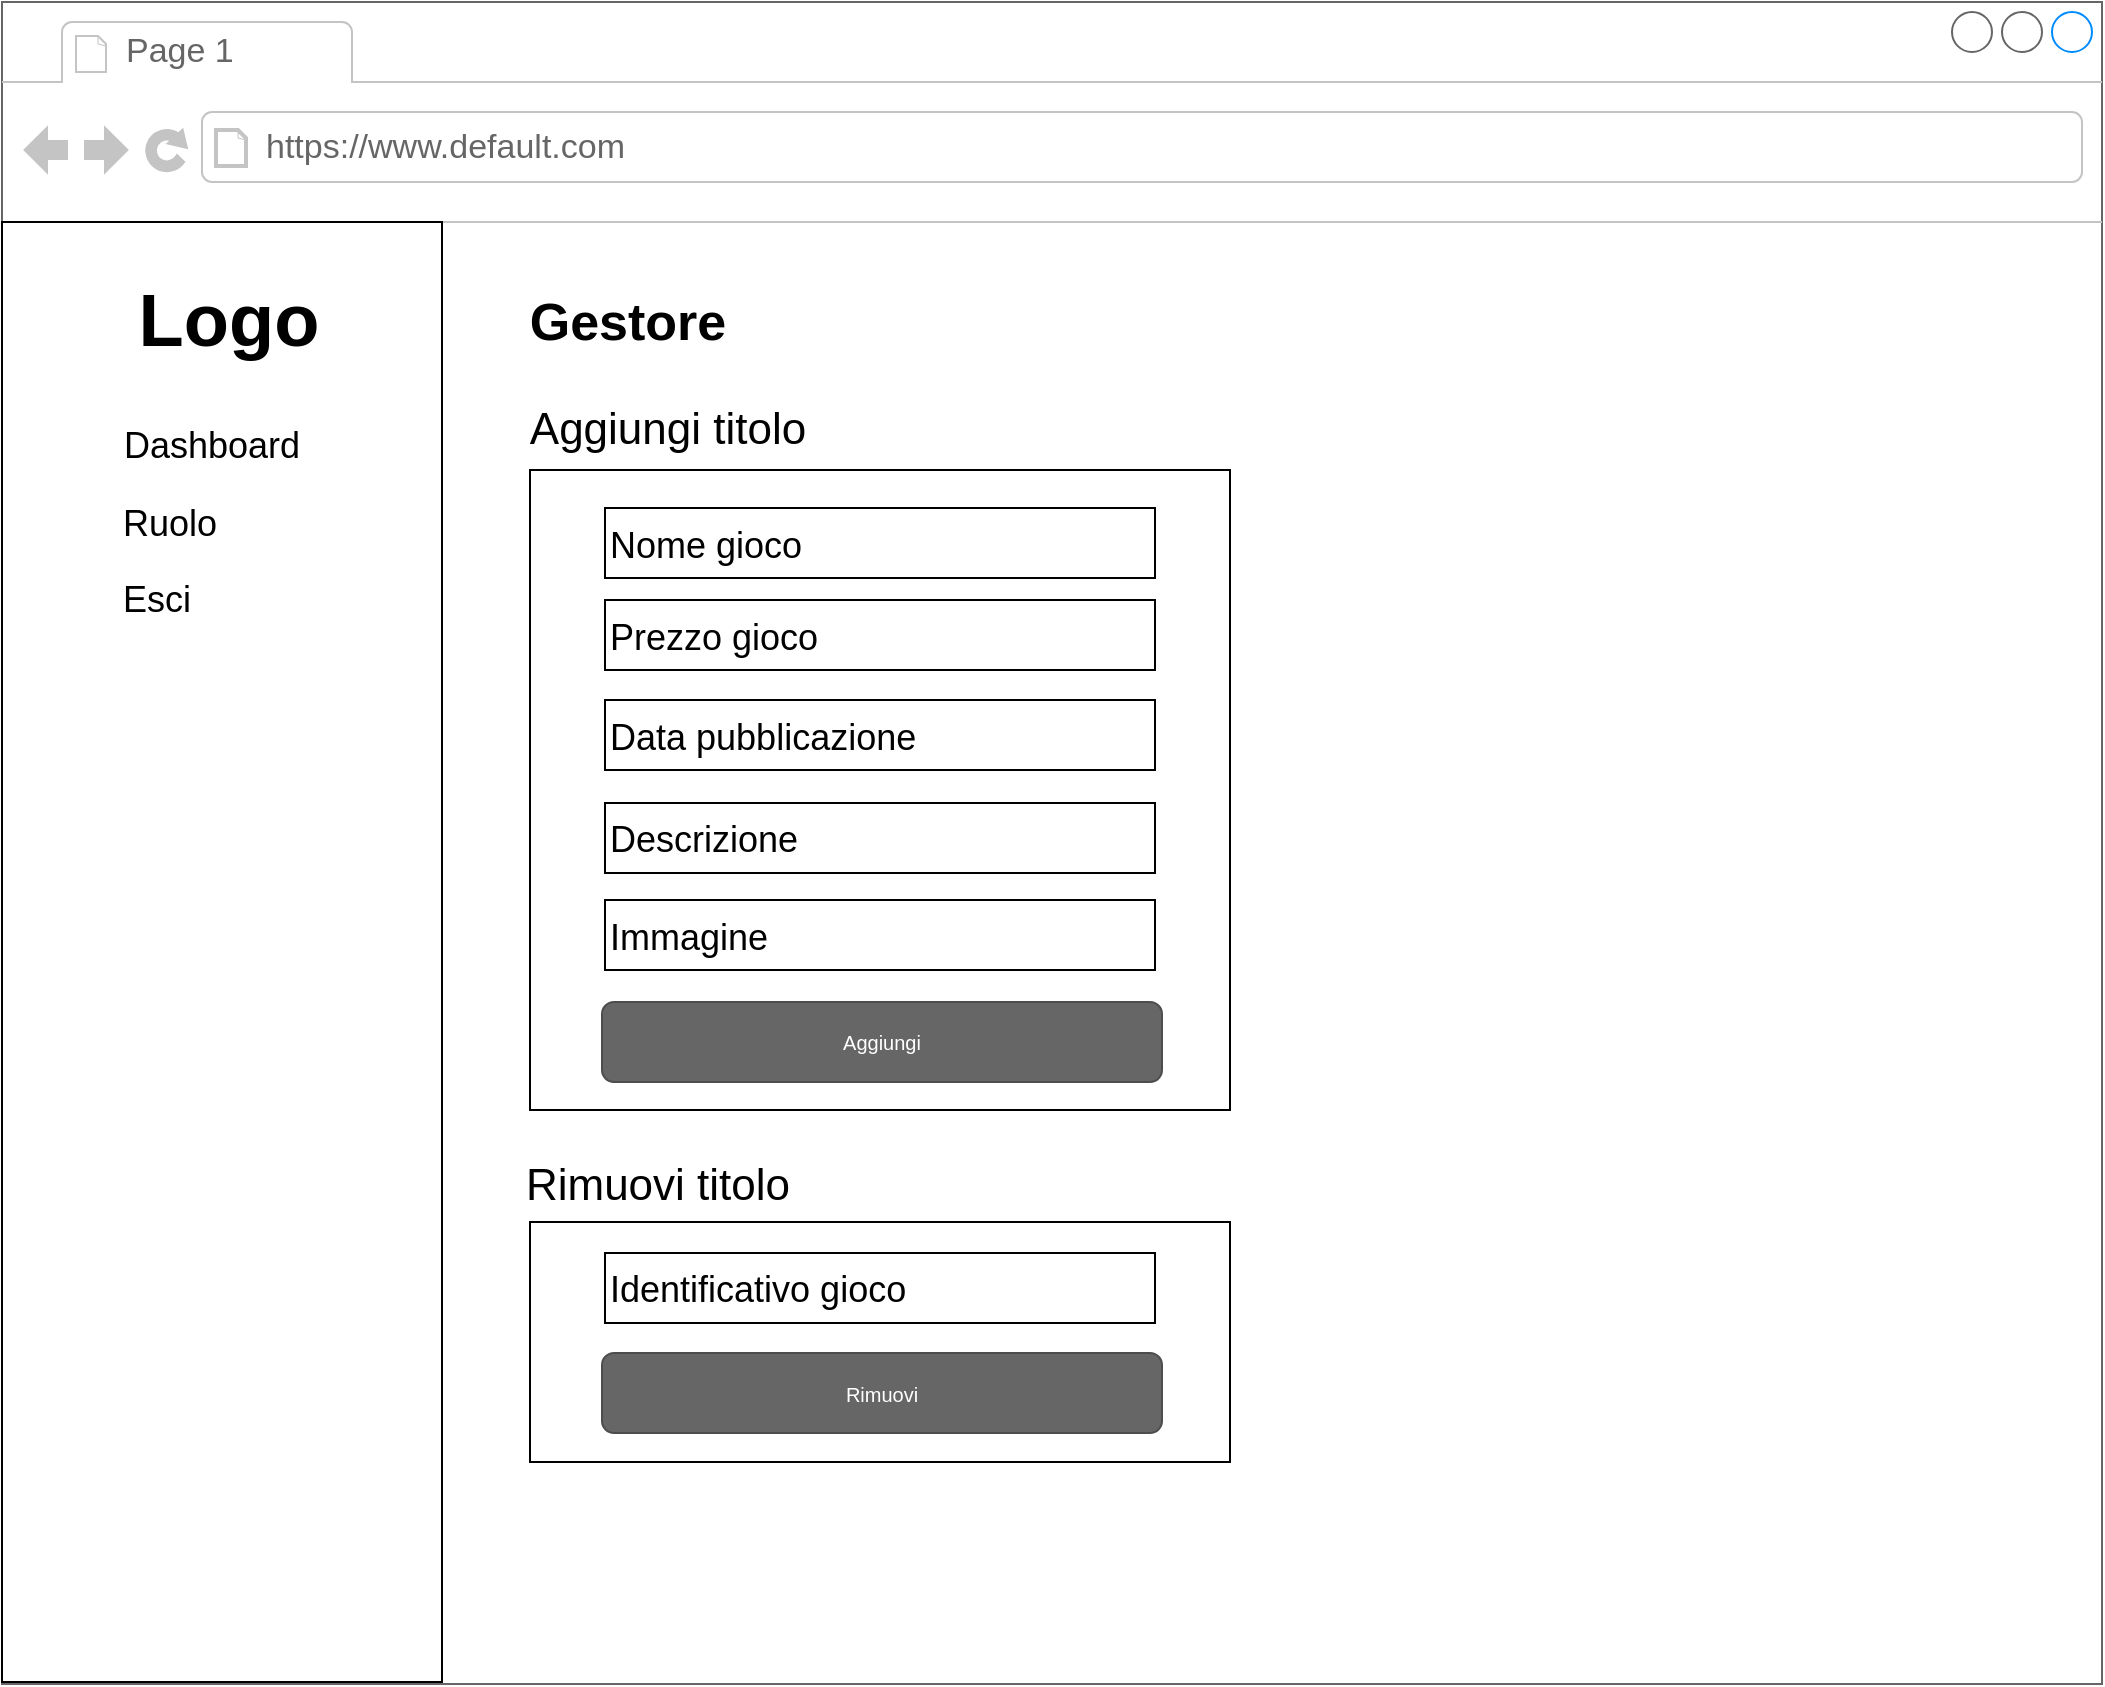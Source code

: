 <mxfile version="15.5.8" type="device"><diagram name="Page-1" id="2cc2dc42-3aac-f2a9-1cec-7a8b7cbee084"><mxGraphModel dx="2062" dy="1122" grid="1" gridSize="10" guides="1" tooltips="1" connect="1" arrows="1" fold="1" page="1" pageScale="1" pageWidth="1100" pageHeight="850" background="#ffffff" math="0" shadow="0"><root><mxCell id="0"/><mxCell id="1" parent="0"/><mxCell id="1qLlPCCaCUlvFuenfG2K-10" value="" style="strokeWidth=1;shadow=0;dashed=0;align=center;html=1;shape=mxgraph.mockup.containers.browserWindow;rSize=0;strokeColor=#666666;mainText=,;recursiveResize=0;rounded=0;labelBackgroundColor=none;fontFamily=Verdana;fontSize=12" vertex="1" parent="1"><mxGeometry x="50" y="39" width="1050" height="841" as="geometry"/></mxCell><mxCell id="1qLlPCCaCUlvFuenfG2K-11" value="Page 1" style="strokeWidth=1;shadow=0;dashed=0;align=center;html=1;shape=mxgraph.mockup.containers.anchor;fontSize=17;fontColor=#666666;align=left;" vertex="1" parent="1qLlPCCaCUlvFuenfG2K-10"><mxGeometry x="60" y="12" width="110" height="26" as="geometry"/></mxCell><mxCell id="1qLlPCCaCUlvFuenfG2K-12" value="https://www.default.com" style="strokeWidth=1;shadow=0;dashed=0;align=center;html=1;shape=mxgraph.mockup.containers.anchor;rSize=0;fontSize=17;fontColor=#666666;align=left;" vertex="1" parent="1qLlPCCaCUlvFuenfG2K-10"><mxGeometry x="130" y="60" width="250" height="26" as="geometry"/></mxCell><mxCell id="1qLlPCCaCUlvFuenfG2K-13" value="" style="rounded=0;whiteSpace=wrap;html=1;fontSize=34;" vertex="1" parent="1qLlPCCaCUlvFuenfG2K-10"><mxGeometry y="110" width="220" height="730" as="geometry"/></mxCell><mxCell id="1qLlPCCaCUlvFuenfG2K-14" value="&lt;font style=&quot;font-size: 37px&quot;&gt;Logo&lt;/font&gt;" style="text;strokeColor=none;fillColor=none;html=1;fontSize=24;fontStyle=1;verticalAlign=middle;align=center;" vertex="1" parent="1qLlPCCaCUlvFuenfG2K-10"><mxGeometry x="15" y="130" width="195" height="60" as="geometry"/></mxCell><mxCell id="1qLlPCCaCUlvFuenfG2K-15" value="&lt;font style=&quot;font-size: 18px&quot;&gt;Dashboard&lt;/font&gt;" style="text;html=1;strokeColor=none;fillColor=none;align=center;verticalAlign=middle;whiteSpace=wrap;rounded=0;fontSize=20;" vertex="1" parent="1qLlPCCaCUlvFuenfG2K-10"><mxGeometry x="40" y="206" width="130" height="30" as="geometry"/></mxCell><mxCell id="1qLlPCCaCUlvFuenfG2K-16" value="&lt;font style=&quot;font-size: 18px&quot;&gt;Ruolo&lt;/font&gt;" style="text;html=1;strokeColor=none;fillColor=none;align=center;verticalAlign=middle;whiteSpace=wrap;rounded=0;fontSize=20;" vertex="1" parent="1qLlPCCaCUlvFuenfG2K-10"><mxGeometry x="49" y="245" width="70" height="30" as="geometry"/></mxCell><mxCell id="1qLlPCCaCUlvFuenfG2K-17" value="&lt;font style=&quot;font-size: 18px&quot;&gt;Esci&lt;/font&gt;" style="text;html=1;strokeColor=none;fillColor=none;align=center;verticalAlign=middle;whiteSpace=wrap;rounded=0;fontSize=20;" vertex="1" parent="1qLlPCCaCUlvFuenfG2K-10"><mxGeometry x="45" y="283" width="65" height="30" as="geometry"/></mxCell><mxCell id="1qLlPCCaCUlvFuenfG2K-18" value="&lt;font style=&quot;font-size: 26px&quot;&gt;&lt;b&gt;Gestore&lt;/b&gt;&lt;/font&gt;" style="text;html=1;strokeColor=none;fillColor=none;align=center;verticalAlign=middle;whiteSpace=wrap;rounded=0;" vertex="1" parent="1qLlPCCaCUlvFuenfG2K-10"><mxGeometry x="283" y="145" width="60" height="30" as="geometry"/></mxCell><mxCell id="1qLlPCCaCUlvFuenfG2K-19" value="" style="rounded=0;whiteSpace=wrap;html=1;fontSize=26;" vertex="1" parent="1qLlPCCaCUlvFuenfG2K-10"><mxGeometry x="264" y="234" width="350" height="320" as="geometry"/></mxCell><mxCell id="1qLlPCCaCUlvFuenfG2K-20" value="" style="rounded=0;whiteSpace=wrap;html=1;fontSize=26;" vertex="1" parent="1qLlPCCaCUlvFuenfG2K-10"><mxGeometry x="264" y="610" width="350" height="120" as="geometry"/></mxCell><mxCell id="1qLlPCCaCUlvFuenfG2K-21" value="&lt;font style=&quot;font-size: 22px&quot;&gt;Aggiungi titolo&lt;/font&gt;" style="text;html=1;strokeColor=none;fillColor=none;align=center;verticalAlign=middle;whiteSpace=wrap;rounded=0;fontSize=26;" vertex="1" parent="1qLlPCCaCUlvFuenfG2K-10"><mxGeometry x="243" y="197" width="180" height="30" as="geometry"/></mxCell><mxCell id="1qLlPCCaCUlvFuenfG2K-22" value="&lt;font style=&quot;font-size: 22px&quot;&gt;Rimuovi titolo&lt;/font&gt;" style="text;html=1;strokeColor=none;fillColor=none;align=center;verticalAlign=middle;whiteSpace=wrap;rounded=0;fontSize=26;" vertex="1" parent="1qLlPCCaCUlvFuenfG2K-10"><mxGeometry x="238" y="575" width="180" height="30" as="geometry"/></mxCell><mxCell id="1qLlPCCaCUlvFuenfG2K-23" value="&lt;font style=&quot;font-size: 18px&quot;&gt;Nome gioco&lt;/font&gt;" style="rounded=0;whiteSpace=wrap;html=1;fontSize=22;align=left;" vertex="1" parent="1qLlPCCaCUlvFuenfG2K-10"><mxGeometry x="301.5" y="253" width="275" height="35" as="geometry"/></mxCell><mxCell id="1qLlPCCaCUlvFuenfG2K-24" value="&lt;font style=&quot;font-size: 18px&quot;&gt;Prezzo gioco&lt;/font&gt;" style="rounded=0;whiteSpace=wrap;html=1;fontSize=22;align=left;" vertex="1" parent="1qLlPCCaCUlvFuenfG2K-10"><mxGeometry x="301.5" y="299" width="275" height="35" as="geometry"/></mxCell><mxCell id="1qLlPCCaCUlvFuenfG2K-25" value="&lt;font style=&quot;font-size: 18px&quot;&gt;Data pubblicazione&lt;/font&gt;" style="rounded=0;whiteSpace=wrap;html=1;fontSize=22;align=left;" vertex="1" parent="1qLlPCCaCUlvFuenfG2K-10"><mxGeometry x="301.5" y="349" width="275" height="35" as="geometry"/></mxCell><mxCell id="1qLlPCCaCUlvFuenfG2K-26" value="&lt;font style=&quot;font-size: 18px&quot;&gt;Descrizione&lt;/font&gt;" style="rounded=0;whiteSpace=wrap;html=1;fontSize=22;align=left;" vertex="1" parent="1qLlPCCaCUlvFuenfG2K-10"><mxGeometry x="301.5" y="400.5" width="275" height="35" as="geometry"/></mxCell><mxCell id="1qLlPCCaCUlvFuenfG2K-27" value="&lt;font style=&quot;font-size: 18px&quot;&gt;Immagine&lt;/font&gt;" style="rounded=0;whiteSpace=wrap;html=1;fontSize=22;align=left;" vertex="1" parent="1qLlPCCaCUlvFuenfG2K-10"><mxGeometry x="301.5" y="449" width="275" height="35" as="geometry"/></mxCell><mxCell id="1qLlPCCaCUlvFuenfG2K-29" value="Aggiungi" style="rounded=1;html=1;shadow=0;dashed=0;whiteSpace=wrap;fontSize=10;fillColor=#666666;align=center;strokeColor=#4D4D4D;fontColor=#ffffff;" vertex="1" parent="1qLlPCCaCUlvFuenfG2K-10"><mxGeometry x="300" y="500" width="280" height="40" as="geometry"/></mxCell><mxCell id="1qLlPCCaCUlvFuenfG2K-30" value="&lt;font style=&quot;font-size: 18px&quot;&gt;Identificativo gioco&lt;/font&gt;" style="rounded=0;whiteSpace=wrap;html=1;fontSize=22;align=left;" vertex="1" parent="1qLlPCCaCUlvFuenfG2K-10"><mxGeometry x="301.5" y="625.5" width="275" height="35" as="geometry"/></mxCell><mxCell id="1qLlPCCaCUlvFuenfG2K-31" value="Rimuovi" style="rounded=1;html=1;shadow=0;dashed=0;whiteSpace=wrap;fontSize=10;fillColor=#666666;align=center;strokeColor=#4D4D4D;fontColor=#ffffff;" vertex="1" parent="1qLlPCCaCUlvFuenfG2K-10"><mxGeometry x="300" y="675.5" width="280" height="40" as="geometry"/></mxCell></root></mxGraphModel></diagram></mxfile>